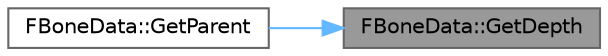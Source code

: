 digraph "FBoneData::GetDepth"
{
 // INTERACTIVE_SVG=YES
 // LATEX_PDF_SIZE
  bgcolor="transparent";
  edge [fontname=Helvetica,fontsize=10,labelfontname=Helvetica,labelfontsize=10];
  node [fontname=Helvetica,fontsize=10,shape=box,height=0.2,width=0.4];
  rankdir="RL";
  Node1 [id="Node000001",label="FBoneData::GetDepth",height=0.2,width=0.4,color="gray40", fillcolor="grey60", style="filled", fontcolor="black",tooltip=" "];
  Node1 -> Node2 [id="edge1_Node000001_Node000002",dir="back",color="steelblue1",style="solid",tooltip=" "];
  Node2 [id="Node000002",label="FBoneData::GetParent",height=0.2,width=0.4,color="grey40", fillcolor="white", style="filled",URL="$d6/d33/classFBoneData.html#aa450be94d2c386b5a4f62ffdff0c27c8",tooltip=" "];
}
